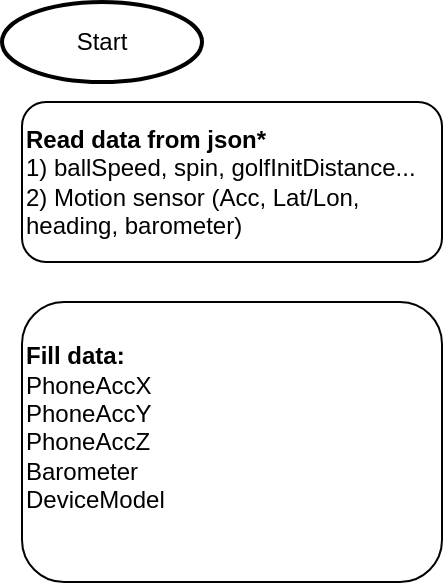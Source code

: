 <mxfile version="11.3.2" type="github" pages="1"><diagram id="ckMNo31Ma1tLkW73L81t" name="Page-1"><mxGraphModel dx="1355" dy="776" grid="1" gridSize="10" guides="1" tooltips="1" connect="1" arrows="1" fold="1" page="1" pageScale="1" pageWidth="850" pageHeight="1100" math="0" shadow="0"><root><mxCell id="0"/><mxCell id="1" parent="0"/><mxCell id="F92IRK9Jc3nQpXJkIrV8-1" value="Start" style="strokeWidth=2;html=1;shape=mxgraph.flowchart.start_1;whiteSpace=wrap;" vertex="1" parent="1"><mxGeometry x="30" y="10" width="100" height="40" as="geometry"/></mxCell><mxCell id="F92IRK9Jc3nQpXJkIrV8-5" value="&lt;div&gt;&lt;b&gt;Read data from json*&lt;/b&gt;&lt;/div&gt;&lt;div&gt;1) ballSpeed, spin, golfInitDistance...&lt;/div&gt;&lt;div&gt;2) Motion sensor (Acc, Lat/Lon, heading, barometer)&lt;br&gt;&lt;/div&gt;" style="rounded=1;whiteSpace=wrap;html=1;align=left;" vertex="1" parent="1"><mxGeometry x="40" y="60" width="210" height="80" as="geometry"/></mxCell><mxCell id="F92IRK9Jc3nQpXJkIrV8-6" value="&lt;div&gt;&lt;b&gt;Fill data:&lt;/b&gt;&lt;/div&gt;&lt;div&gt;PhoneAccX&lt;/div&gt;&lt;div&gt;PhoneAccY&lt;/div&gt;&lt;div&gt;PhoneAccZ&lt;/div&gt;&lt;div&gt;Barometer&lt;/div&gt;&lt;div&gt;DeviceModel&lt;/div&gt;&lt;div&gt;&lt;br&gt;&lt;/div&gt;" style="rounded=1;whiteSpace=wrap;html=1;align=left;" vertex="1" parent="1"><mxGeometry x="40" y="160" width="210" height="140" as="geometry"/></mxCell></root></mxGraphModel></diagram></mxfile>